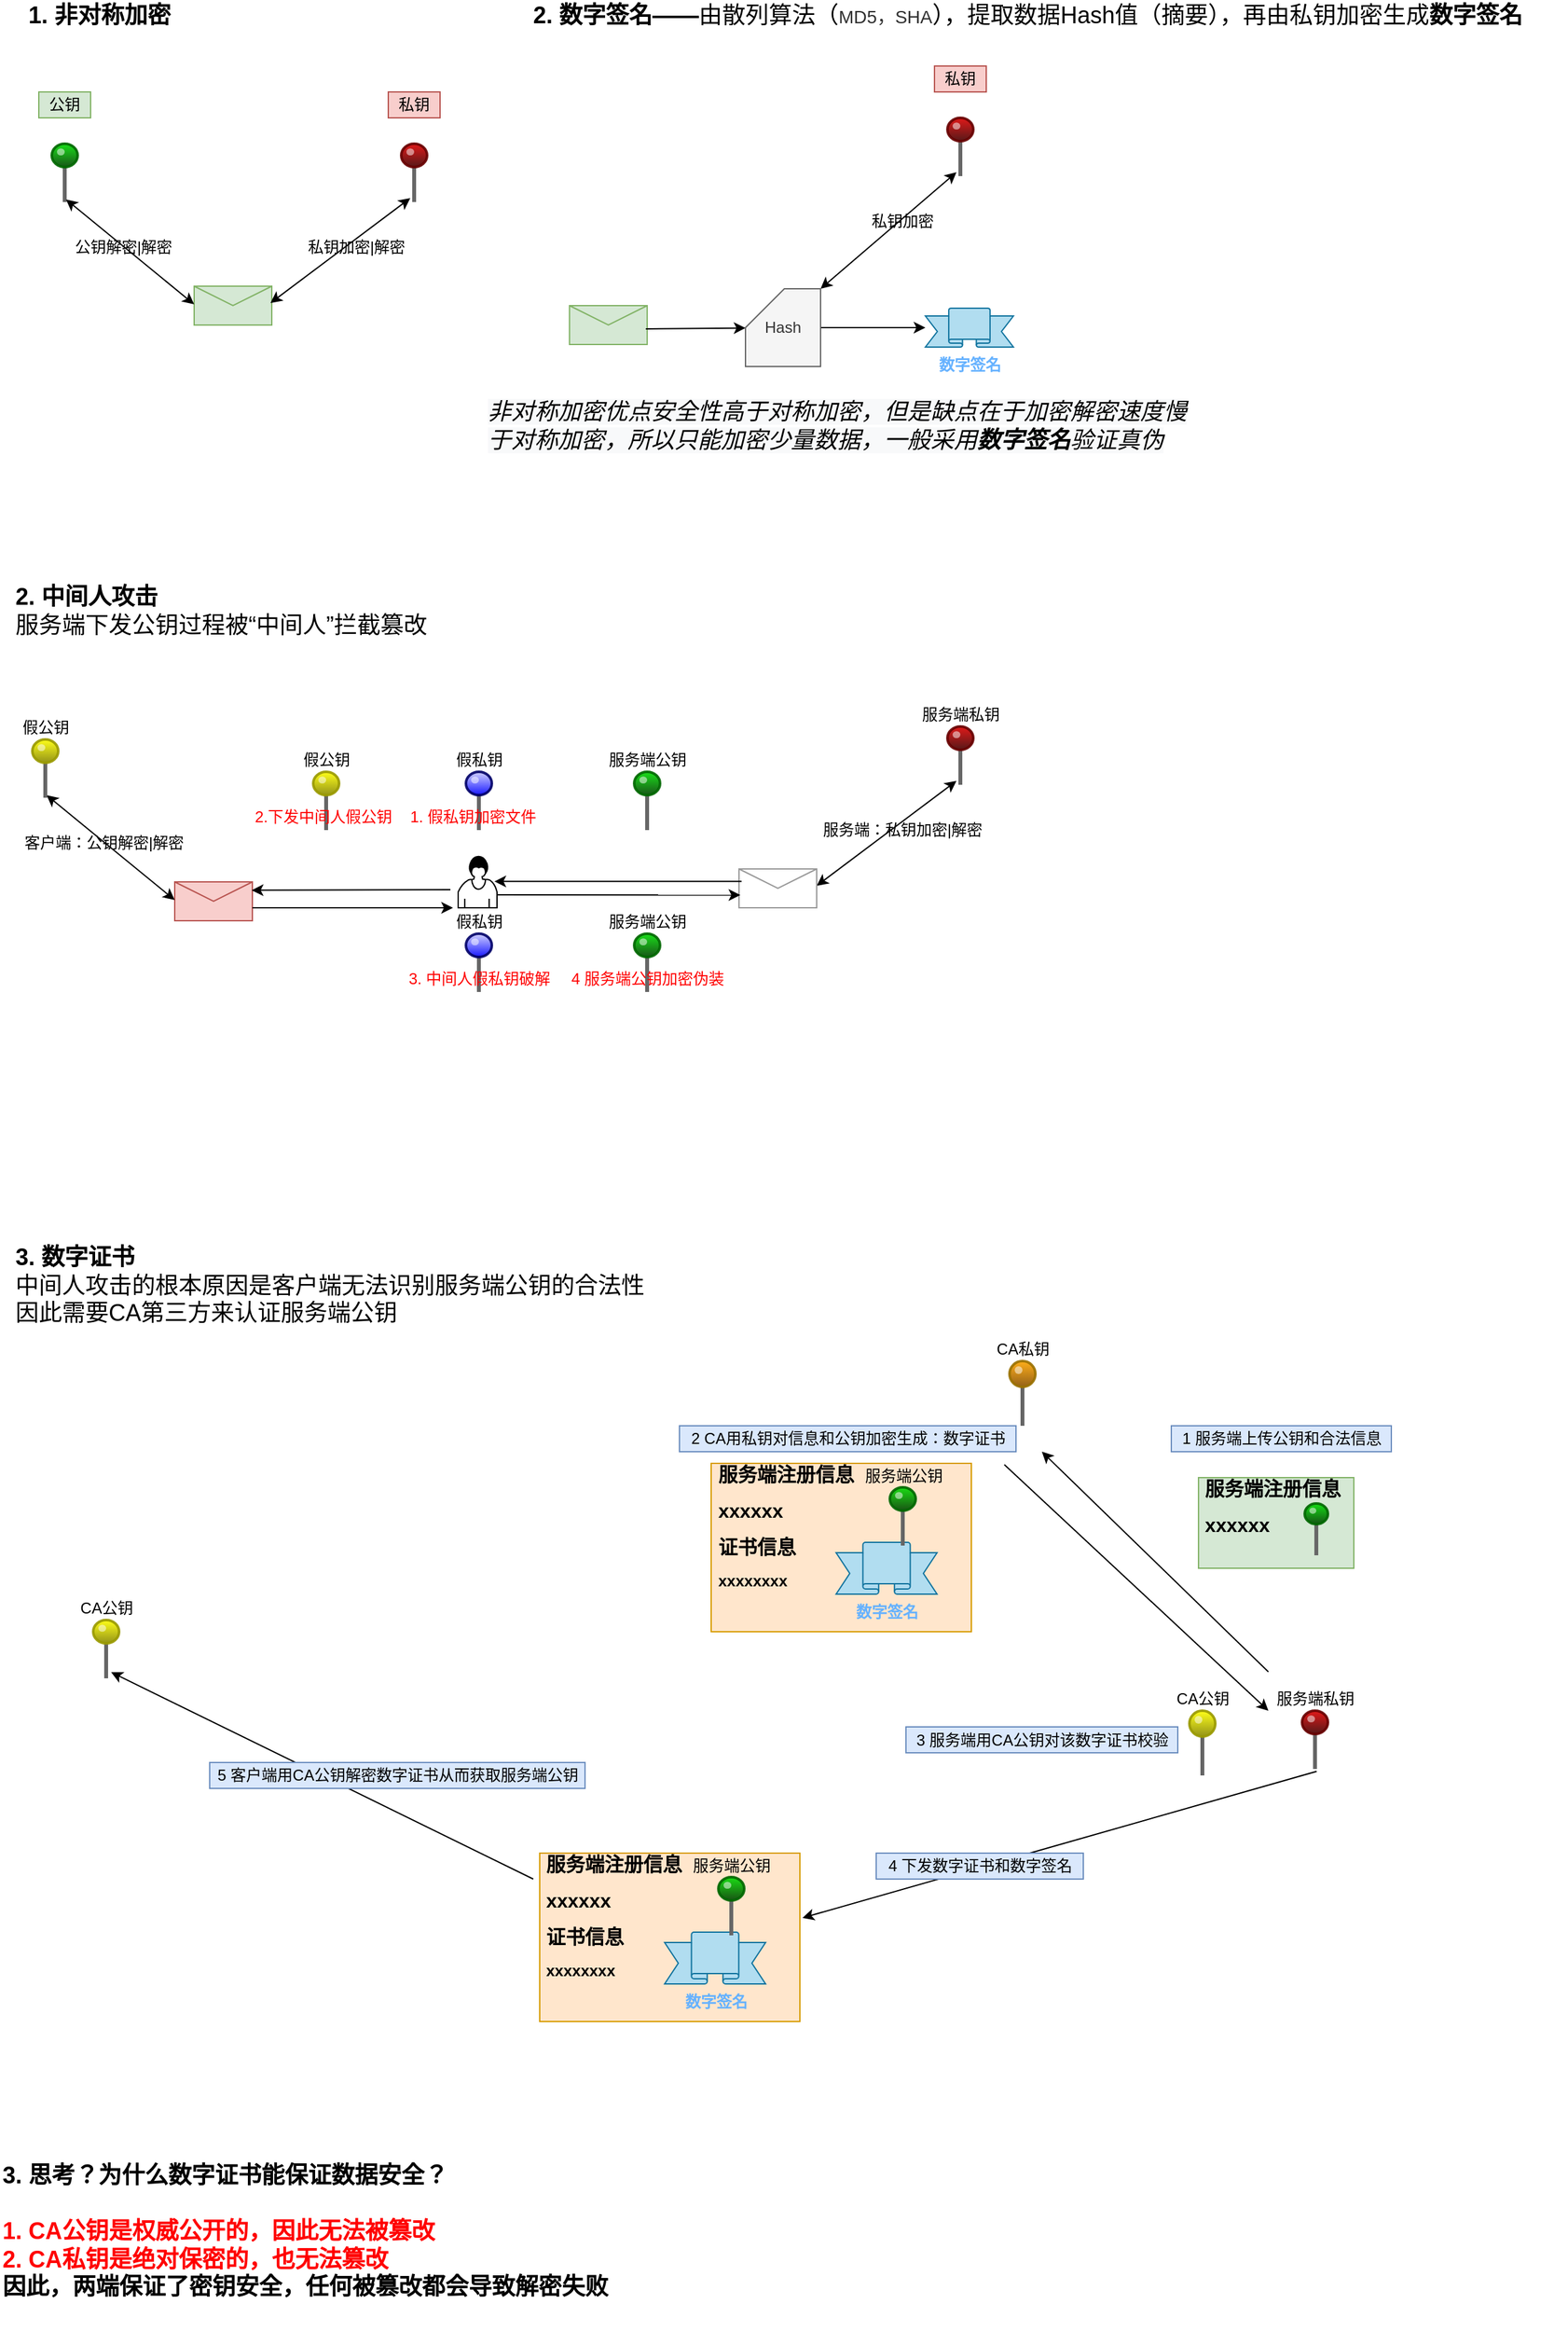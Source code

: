 <mxfile version="13.7.3" type="device"><diagram id="tjrJWeAf7QODxtK3OCbQ" name="第 1 页"><mxGraphModel dx="1463" dy="846" grid="1" gridSize="10" guides="1" tooltips="1" connect="1" arrows="1" fold="1" page="1" pageScale="1" pageWidth="827" pageHeight="1169" math="0" shadow="0"><root><mxCell id="0"/><mxCell id="1" parent="0"/><mxCell id="gBR2yEmWyosJ4pIb-nxr-42" value="&lt;h1 style=&quot;font-size: 15px&quot;&gt;服务端注册信息&lt;/h1&gt;&lt;h1 style=&quot;font-size: 15px&quot;&gt;xxxxxx&lt;/h1&gt;&lt;div&gt;&lt;h1 style=&quot;font-size: 15px&quot;&gt;证书信息&lt;/h1&gt;&lt;/div&gt;&lt;div&gt;&lt;b&gt;xxxxxxxx&lt;/b&gt;&lt;/div&gt;&lt;div&gt;&lt;br&gt;&lt;/div&gt;&lt;div&gt;&lt;br&gt;&lt;/div&gt;&lt;div&gt;&lt;br&gt;&lt;/div&gt;&lt;div&gt;&lt;br&gt;&lt;/div&gt;" style="text;html=1;strokeColor=#d79b00;fillColor=#ffe6cc;spacing=5;spacingTop=-20;whiteSpace=wrap;overflow=hidden;rounded=0;" parent="1" vertex="1"><mxGeometry x="599.5" y="1169" width="201" height="130" as="geometry"/></mxCell><mxCell id="gBR2yEmWyosJ4pIb-nxr-38" value="&lt;h1 style=&quot;font-size: 15px&quot;&gt;服务端注册信息&lt;/h1&gt;&lt;h1 style=&quot;font-size: 15px&quot;&gt;xxxxxx&lt;/h1&gt;&lt;div&gt;&lt;br&gt;&lt;/div&gt;&lt;div&gt;&lt;br&gt;&lt;/div&gt;" style="text;html=1;spacing=5;spacingTop=-20;whiteSpace=wrap;overflow=hidden;rounded=0;fillColor=#d5e8d4;strokeColor=#82b366;" parent="1" vertex="1"><mxGeometry x="976.02" y="1180" width="120" height="70" as="geometry"/></mxCell><mxCell id="VWwLl7glzCNHKehVYMM2-2" value="" style="verticalLabelPosition=top;shadow=0;dashed=0;align=center;html=1;verticalAlign=bottom;strokeWidth=1;shape=mxgraph.mockup.misc.pin;fillColor2=#dd0000;fillColor3=#440000;strokeColor=#660000;" parent="1" vertex="1"><mxGeometry x="360" y="150" width="20" height="45" as="geometry"/></mxCell><mxCell id="VWwLl7glzCNHKehVYMM2-3" value="" style="verticalLabelPosition=top;shadow=0;dashed=0;align=center;html=1;verticalAlign=bottom;strokeWidth=1;shape=mxgraph.mockup.misc.pin;fillColor2=#00dd00;fillColor3=#004400;strokeColor=#006600;" parent="1" vertex="1"><mxGeometry x="90" y="150" width="20" height="45" as="geometry"/></mxCell><mxCell id="VWwLl7glzCNHKehVYMM2-4" value="公钥" style="text;html=1;strokeColor=#82b366;fillColor=#d5e8d4;align=center;verticalAlign=middle;whiteSpace=wrap;rounded=0;" parent="1" vertex="1"><mxGeometry x="80" y="110" width="40" height="20" as="geometry"/></mxCell><mxCell id="VWwLl7glzCNHKehVYMM2-5" value="私钥" style="text;html=1;strokeColor=#b85450;fillColor=#f8cecc;align=center;verticalAlign=middle;whiteSpace=wrap;rounded=0;" parent="1" vertex="1"><mxGeometry x="350" y="110" width="40" height="20" as="geometry"/></mxCell><mxCell id="irkyB8Pysv4jwVvu3Uub-1" value="" style="verticalLabelPosition=bottom;shadow=0;dashed=0;align=center;html=1;verticalAlign=top;strokeWidth=1;shape=mxgraph.mockup.misc.mail2;strokeColor=#82b366;fillColor=#d5e8d4;" parent="1" vertex="1"><mxGeometry x="200" y="260" width="60" height="30" as="geometry"/></mxCell><mxCell id="irkyB8Pysv4jwVvu3Uub-2" value="" style="endArrow=classic;startArrow=classic;html=1;exitX=0.55;exitY=0.956;exitDx=0;exitDy=0;exitPerimeter=0;entryX=0;entryY=0.467;entryDx=0;entryDy=0;entryPerimeter=0;" parent="1" source="VWwLl7glzCNHKehVYMM2-3" target="irkyB8Pysv4jwVvu3Uub-1" edge="1"><mxGeometry width="50" height="50" relative="1" as="geometry"><mxPoint x="370" y="520" as="sourcePoint"/><mxPoint x="200" y="280" as="targetPoint"/></mxGeometry></mxCell><mxCell id="irkyB8Pysv4jwVvu3Uub-4" value="" style="endArrow=classic;startArrow=classic;html=1;exitX=0.35;exitY=0.933;exitDx=0;exitDy=0;exitPerimeter=0;entryX=0.983;entryY=0.433;entryDx=0;entryDy=0;entryPerimeter=0;" parent="1" source="VWwLl7glzCNHKehVYMM2-2" target="irkyB8Pysv4jwVvu3Uub-1" edge="1"><mxGeometry width="50" height="50" relative="1" as="geometry"><mxPoint x="344" y="220.0" as="sourcePoint"/><mxPoint x="443" y="306.98" as="targetPoint"/></mxGeometry></mxCell><mxCell id="irkyB8Pysv4jwVvu3Uub-5" value="私钥加密|解密" style="text;html=1;align=center;verticalAlign=middle;resizable=0;points=[];autosize=1;" parent="1" vertex="1"><mxGeometry x="280" y="220" width="90" height="20" as="geometry"/></mxCell><mxCell id="irkyB8Pysv4jwVvu3Uub-6" value="公钥解密|解密" style="text;html=1;align=center;verticalAlign=middle;resizable=0;points=[];autosize=1;" parent="1" vertex="1"><mxGeometry x="100" y="220" width="90" height="20" as="geometry"/></mxCell><mxCell id="irkyB8Pysv4jwVvu3Uub-7" value="&lt;b&gt;1. 非对称加密&lt;/b&gt;" style="text;html=1;strokeColor=none;fillColor=none;align=left;verticalAlign=middle;whiteSpace=wrap;rounded=0;fontSize=18;fontStyle=0;labelBorderColor=none;labelBackgroundColor=none;" parent="1" vertex="1"><mxGeometry x="70" y="40" width="120" height="21" as="geometry"/></mxCell><mxCell id="irkyB8Pysv4jwVvu3Uub-9" value="服务端私钥" style="verticalLabelPosition=top;shadow=0;dashed=0;align=center;html=1;verticalAlign=bottom;strokeWidth=1;shape=mxgraph.mockup.misc.pin;fillColor2=#dd0000;fillColor3=#440000;strokeColor=#660000;" parent="1" vertex="1"><mxGeometry x="782.02" y="600" width="20" height="45" as="geometry"/></mxCell><mxCell id="irkyB8Pysv4jwVvu3Uub-13" value="" style="verticalLabelPosition=bottom;shadow=0;dashed=0;align=center;html=1;verticalAlign=top;strokeWidth=1;shape=mxgraph.mockup.misc.mail2;strokeColor=#b85450;fillColor=#f8cecc;" parent="1" vertex="1"><mxGeometry x="185" y="720" width="60" height="30" as="geometry"/></mxCell><mxCell id="irkyB8Pysv4jwVvu3Uub-14" value="" style="endArrow=classic;startArrow=classic;html=1;exitX=0.55;exitY=0.956;exitDx=0;exitDy=0;exitPerimeter=0;entryX=0;entryY=0.467;entryDx=0;entryDy=0;entryPerimeter=0;" parent="1" target="irkyB8Pysv4jwVvu3Uub-13" edge="1"><mxGeometry width="50" height="50" relative="1" as="geometry"><mxPoint x="86" y="653.02" as="sourcePoint"/><mxPoint x="185" y="740" as="targetPoint"/></mxGeometry></mxCell><mxCell id="irkyB8Pysv4jwVvu3Uub-15" value="" style="endArrow=classic;startArrow=classic;html=1;exitX=0.35;exitY=0.933;exitDx=0;exitDy=0;exitPerimeter=0;entryX=0.983;entryY=0.433;entryDx=0;entryDy=0;entryPerimeter=0;" parent="1" source="irkyB8Pysv4jwVvu3Uub-9" edge="1"><mxGeometry width="50" height="50" relative="1" as="geometry"><mxPoint x="766.02" y="670" as="sourcePoint"/><mxPoint x="681" y="722.99" as="targetPoint"/></mxGeometry></mxCell><mxCell id="irkyB8Pysv4jwVvu3Uub-16" value="服务端：私钥加密|解密" style="text;html=1;align=center;verticalAlign=middle;resizable=0;points=[];autosize=1;" parent="1" vertex="1"><mxGeometry x="677.02" y="670" width="140" height="20" as="geometry"/></mxCell><mxCell id="irkyB8Pysv4jwVvu3Uub-17" value="客户端：公钥解密|解密" style="text;html=1;align=center;verticalAlign=middle;resizable=0;points=[];autosize=1;" parent="1" vertex="1"><mxGeometry x="60" y="680" width="140" height="20" as="geometry"/></mxCell><mxCell id="irkyB8Pysv4jwVvu3Uub-18" value="&lt;b&gt;2. 中间人攻击&lt;/b&gt;&lt;br&gt;服务端下发公钥过程被“中间人”拦截篡改" style="text;html=1;strokeColor=none;fillColor=none;align=left;verticalAlign=middle;whiteSpace=wrap;rounded=0;fontSize=18;fontStyle=0;labelBorderColor=none;labelBackgroundColor=none;" parent="1" vertex="1"><mxGeometry x="60" y="490" width="380" height="42" as="geometry"/></mxCell><mxCell id="irkyB8Pysv4jwVvu3Uub-21" value="" style="shape=mxgraph.bpmn.user_task;html=1;outlineConnect=0;" parent="1" vertex="1"><mxGeometry x="404" y="700" width="30" height="40" as="geometry"/></mxCell><mxCell id="irkyB8Pysv4jwVvu3Uub-22" value="" style="verticalLabelPosition=bottom;shadow=0;dashed=0;align=center;html=1;verticalAlign=top;strokeWidth=1;shape=mxgraph.mockup.misc.mail2;strokeColor=#999999;" parent="1" vertex="1"><mxGeometry x="621" y="710" width="60" height="30" as="geometry"/></mxCell><mxCell id="irkyB8Pysv4jwVvu3Uub-27" value="" style="endArrow=classic;html=1;exitX=0.033;exitY=0.322;exitDx=0;exitDy=0;exitPerimeter=0;" parent="1" source="irkyB8Pysv4jwVvu3Uub-22" edge="1"><mxGeometry width="50" height="50" relative="1" as="geometry"><mxPoint x="580" y="719.66" as="sourcePoint"/><mxPoint x="432" y="719.66" as="targetPoint"/></mxGeometry></mxCell><mxCell id="irkyB8Pysv4jwVvu3Uub-28" value="" style="endArrow=classic;html=1;entryX=0.991;entryY=0.215;entryDx=0;entryDy=0;entryPerimeter=0;" parent="1" target="irkyB8Pysv4jwVvu3Uub-13" edge="1"><mxGeometry width="50" height="50" relative="1" as="geometry"><mxPoint x="398" y="726" as="sourcePoint"/><mxPoint x="250" y="719.66" as="targetPoint"/></mxGeometry></mxCell><mxCell id="irkyB8Pysv4jwVvu3Uub-29" value="" style="endArrow=classic;html=1;" parent="1" edge="1"><mxGeometry width="50" height="50" relative="1" as="geometry"><mxPoint x="245" y="740" as="sourcePoint"/><mxPoint x="400" y="740" as="targetPoint"/></mxGeometry></mxCell><mxCell id="irkyB8Pysv4jwVvu3Uub-30" value="" style="endArrow=classic;html=1;entryX=0.017;entryY=0.671;entryDx=0;entryDy=0;entryPerimeter=0;" parent="1" target="irkyB8Pysv4jwVvu3Uub-22" edge="1"><mxGeometry width="50" height="50" relative="1" as="geometry"><mxPoint x="434" y="730" as="sourcePoint"/><mxPoint x="582" y="730" as="targetPoint"/></mxGeometry></mxCell><mxCell id="irkyB8Pysv4jwVvu3Uub-44" value="服务端公钥" style="verticalLabelPosition=top;shadow=0;dashed=0;align=center;html=1;verticalAlign=bottom;strokeWidth=1;shape=mxgraph.mockup.misc.pin;fillColor2=#00dd00;fillColor3=#004400;strokeColor=#006600;" parent="1" vertex="1"><mxGeometry x="540" y="635" width="20" height="45" as="geometry"/></mxCell><mxCell id="irkyB8Pysv4jwVvu3Uub-45" value="假公钥" style="verticalLabelPosition=top;shadow=0;dashed=0;align=center;html=1;verticalAlign=bottom;strokeWidth=1;shape=mxgraph.mockup.misc.pin;fillColor2=#ffff00;fillColor3=#888800;strokeColor=#999900;" parent="1" vertex="1"><mxGeometry x="292" y="635" width="20" height="45" as="geometry"/></mxCell><mxCell id="irkyB8Pysv4jwVvu3Uub-46" value="假公钥" style="verticalLabelPosition=top;shadow=0;dashed=0;align=center;html=1;verticalAlign=bottom;strokeWidth=1;shape=mxgraph.mockup.misc.pin;fillColor2=#ffff00;fillColor3=#888800;strokeColor=#999900;" parent="1" vertex="1"><mxGeometry x="75" y="610" width="20" height="45" as="geometry"/></mxCell><mxCell id="irkyB8Pysv4jwVvu3Uub-47" value="假私钥" style="verticalLabelPosition=top;shadow=0;dashed=0;align=center;html=1;verticalAlign=bottom;strokeWidth=1;shape=mxgraph.mockup.misc.pin;fillColor2=#ccccff;fillColor3=#0000ff;strokeColor=#000066;" parent="1" vertex="1"><mxGeometry x="410" y="760" width="20" height="45" as="geometry"/></mxCell><mxCell id="irkyB8Pysv4jwVvu3Uub-36" value="&lt;font color=&quot;#ff0000&quot;&gt;3. 中间人假私钥破解&lt;/font&gt;" style="text;html=1;align=center;verticalAlign=middle;resizable=0;points=[];autosize=1;" parent="1" vertex="1"><mxGeometry x="355" y="785" width="130" height="20" as="geometry"/></mxCell><mxCell id="irkyB8Pysv4jwVvu3Uub-52" value="假私钥" style="verticalLabelPosition=top;shadow=0;dashed=0;align=center;html=1;verticalAlign=bottom;strokeWidth=1;shape=mxgraph.mockup.misc.pin;fillColor2=#ccccff;fillColor3=#0000ff;strokeColor=#000066;" parent="1" vertex="1"><mxGeometry x="410" y="635" width="20" height="45" as="geometry"/></mxCell><mxCell id="irkyB8Pysv4jwVvu3Uub-54" value="&lt;font color=&quot;#ff0000&quot;&gt;1. 假私钥加密文件&lt;/font&gt;" style="text;html=1;align=left;verticalAlign=middle;resizable=0;points=[];autosize=1;" parent="1" vertex="1"><mxGeometry x="365" y="660" width="110" height="20" as="geometry"/></mxCell><mxCell id="irkyB8Pysv4jwVvu3Uub-32" value="&lt;font color=&quot;#ff0000&quot;&gt;2.下发中间人假公钥&lt;/font&gt;" style="text;html=1;align=left;verticalAlign=middle;resizable=0;points=[];autosize=1;" parent="1" vertex="1"><mxGeometry x="245" y="660" width="120" height="20" as="geometry"/></mxCell><mxCell id="gBR2yEmWyosJ4pIb-nxr-1" value="&lt;b&gt;3. 数字证书&lt;/b&gt;&lt;br&gt;中间人攻击的根本原因是客户端无法识别服务端公钥的合法性&lt;br&gt;因此需要CA第三方来认证服务端公钥" style="text;html=1;strokeColor=none;fillColor=none;align=left;verticalAlign=middle;whiteSpace=wrap;rounded=0;fontSize=18;fontStyle=0;labelBorderColor=none;labelBackgroundColor=none;" parent="1" vertex="1"><mxGeometry x="60" y="990" width="500" height="84" as="geometry"/></mxCell><mxCell id="gBR2yEmWyosJ4pIb-nxr-3" value="服务端私钥" style="verticalLabelPosition=top;shadow=0;dashed=0;align=center;html=1;verticalAlign=bottom;strokeWidth=1;shape=mxgraph.mockup.misc.pin;fillColor2=#dd0000;fillColor3=#440000;strokeColor=#660000;" parent="1" vertex="1"><mxGeometry x="1056.02" y="1360" width="20" height="45" as="geometry"/></mxCell><mxCell id="gBR2yEmWyosJ4pIb-nxr-20" value="" style="verticalLabelPosition=top;shadow=0;dashed=0;align=center;html=1;verticalAlign=bottom;strokeWidth=1;shape=mxgraph.mockup.misc.pin;fillColor2=#00dd00;fillColor3=#004400;strokeColor=#006600;" parent="1" vertex="1"><mxGeometry x="1058.06" y="1200" width="17.96" height="40" as="geometry"/></mxCell><mxCell id="gBR2yEmWyosJ4pIb-nxr-22" value="CA公钥" style="verticalLabelPosition=top;shadow=0;dashed=0;align=center;html=1;verticalAlign=bottom;strokeWidth=1;shape=mxgraph.mockup.misc.pin;fillColor2=#ffff00;fillColor3=#888800;strokeColor=#999900;" parent="1" vertex="1"><mxGeometry x="122.02" y="1290" width="20" height="45" as="geometry"/></mxCell><mxCell id="gBR2yEmWyosJ4pIb-nxr-32" value="CA私钥" style="verticalLabelPosition=top;shadow=0;dashed=0;align=center;html=1;verticalAlign=bottom;strokeWidth=1;shape=mxgraph.mockup.misc.pin;fillColor2=#ffa500;fillColor3=#885000;strokeColor=#997000;" parent="1" vertex="1"><mxGeometry x="830" y="1090" width="20" height="50" as="geometry"/></mxCell><mxCell id="gBR2yEmWyosJ4pIb-nxr-36" value="" style="endArrow=classic;html=1;" parent="1" edge="1"><mxGeometry width="50" height="50" relative="1" as="geometry"><mxPoint x="1030" y="1330" as="sourcePoint"/><mxPoint x="855" y="1160" as="targetPoint"/></mxGeometry></mxCell><mxCell id="gBR2yEmWyosJ4pIb-nxr-37" value="1 服务端上传公钥和合法信息" style="text;html=1;align=center;verticalAlign=middle;resizable=0;points=[];autosize=1;fillColor=#dae8fc;strokeColor=#6c8ebf;" parent="1" vertex="1"><mxGeometry x="955" y="1140" width="170" height="20" as="geometry"/></mxCell><mxCell id="gBR2yEmWyosJ4pIb-nxr-39" value="" style="endArrow=classic;html=1;" parent="1" edge="1"><mxGeometry width="50" height="50" relative="1" as="geometry"><mxPoint x="826" y="1170" as="sourcePoint"/><mxPoint x="1030" y="1360" as="targetPoint"/></mxGeometry></mxCell><mxCell id="gBR2yEmWyosJ4pIb-nxr-41" value="2 CA用私钥对信息和公钥加密生成：数字证书" style="text;html=1;align=center;verticalAlign=middle;resizable=0;points=[];autosize=1;fillColor=#dae8fc;strokeColor=#6c8ebf;" parent="1" vertex="1"><mxGeometry x="575" y="1140" width="260" height="20" as="geometry"/></mxCell><mxCell id="gBR2yEmWyosJ4pIb-nxr-52" value="服务端公钥" style="verticalLabelPosition=top;shadow=0;dashed=0;align=center;html=1;verticalAlign=bottom;strokeWidth=1;shape=mxgraph.mockup.misc.pin;fillColor2=#00dd00;fillColor3=#004400;strokeColor=#006600;" parent="1" vertex="1"><mxGeometry x="540" y="760" width="20" height="45" as="geometry"/></mxCell><mxCell id="gBR2yEmWyosJ4pIb-nxr-53" value="&lt;font color=&quot;#ff0000&quot;&gt;4 服务端公钥加密伪装&lt;/font&gt;" style="text;html=1;align=center;verticalAlign=middle;resizable=0;points=[];autosize=1;" parent="1" vertex="1"><mxGeometry x="485" y="785" width="130" height="20" as="geometry"/></mxCell><mxCell id="gBR2yEmWyosJ4pIb-nxr-57" value="" style="endArrow=classic;html=1;exitX=0.563;exitY=1.041;exitDx=0;exitDy=0;exitPerimeter=0;" parent="1" source="gBR2yEmWyosJ4pIb-nxr-3" edge="1"><mxGeometry width="50" height="50" relative="1" as="geometry"><mxPoint x="750" y="1380" as="sourcePoint"/><mxPoint x="670" y="1520" as="targetPoint"/></mxGeometry></mxCell><mxCell id="gBR2yEmWyosJ4pIb-nxr-58" value="" style="endArrow=classic;html=1;entryX=0.692;entryY=0.895;entryDx=0;entryDy=0;entryPerimeter=0;" parent="1" target="gBR2yEmWyosJ4pIb-nxr-22" edge="1"><mxGeometry width="50" height="50" relative="1" as="geometry"><mxPoint x="462.02" y="1490" as="sourcePoint"/><mxPoint x="367.02" y="1327.5" as="targetPoint"/></mxGeometry></mxCell><mxCell id="gBR2yEmWyosJ4pIb-nxr-73" value="3 服务端用CA公钥对该数字证书校验" style="text;html=1;align=center;verticalAlign=middle;resizable=0;points=[];autosize=1;fillColor=#dae8fc;strokeColor=#6c8ebf;" parent="1" vertex="1"><mxGeometry x="750" y="1372.5" width="210" height="20" as="geometry"/></mxCell><mxCell id="gBR2yEmWyosJ4pIb-nxr-74" value="4 下发数字证书和数字签名" style="text;html=1;align=center;verticalAlign=middle;resizable=0;points=[];autosize=1;fillColor=#dae8fc;strokeColor=#6c8ebf;" parent="1" vertex="1"><mxGeometry x="727" y="1470" width="160" height="20" as="geometry"/></mxCell><mxCell id="gBR2yEmWyosJ4pIb-nxr-75" value="CA公钥" style="verticalLabelPosition=top;shadow=0;dashed=0;align=center;html=1;verticalAlign=bottom;strokeWidth=1;shape=mxgraph.mockup.misc.pin;fillColor2=#ffff00;fillColor3=#888800;strokeColor=#999900;" parent="1" vertex="1"><mxGeometry x="969" y="1360" width="20" height="50" as="geometry"/></mxCell><mxCell id="2-UDAg3wWy69d9mB4e7f-1" value="&lt;b&gt;2. 数字签名——&lt;/b&gt;由散列算法（&lt;span style=&quot;color: rgb(48 , 48 , 48) ; font-family: &amp;#34;verdana&amp;#34; , &amp;#34;helvetica&amp;#34; , &amp;#34;arial&amp;#34; ; background-color: rgb(255 , 255 , 255)&quot;&gt;&lt;font style=&quot;font-size: 14px&quot;&gt;MD5，SHA&lt;/font&gt;&lt;/span&gt;），提取数据Hash值（摘要），再由私钥加密生成&lt;b&gt;数字签名&lt;/b&gt;" style="text;html=1;strokeColor=none;fillColor=none;align=left;verticalAlign=middle;whiteSpace=wrap;rounded=0;fontSize=18;fontStyle=0;labelBorderColor=none;labelBackgroundColor=none;" vertex="1" parent="1"><mxGeometry x="460" y="40" width="800" height="22" as="geometry"/></mxCell><mxCell id="2-UDAg3wWy69d9mB4e7f-2" value="" style="verticalLabelPosition=bottom;shadow=0;dashed=0;align=center;html=1;verticalAlign=top;strokeWidth=1;shape=mxgraph.mockup.misc.mail2;strokeColor=#82b366;fillColor=#d5e8d4;" vertex="1" parent="1"><mxGeometry x="490.04" y="275" width="60" height="30" as="geometry"/></mxCell><mxCell id="2-UDAg3wWy69d9mB4e7f-4" value="&lt;font color=&quot;#66b2ff&quot;&gt;&lt;b&gt;数字签名&lt;/b&gt;&lt;/font&gt;" style="verticalLabelPosition=bottom;verticalAlign=top;html=1;shape=mxgraph.basic.banner;fillColor=#b1ddf0;strokeColor=#10739e;rotation=0;" vertex="1" parent="1"><mxGeometry x="765" y="277" width="68" height="30" as="geometry"/></mxCell><mxCell id="2-UDAg3wWy69d9mB4e7f-5" value="" style="endArrow=classic;html=1;exitX=0.982;exitY=0.6;exitDx=0;exitDy=0;exitPerimeter=0;" edge="1" parent="1" source="2-UDAg3wWy69d9mB4e7f-2" target="2-UDAg3wWy69d9mB4e7f-15"><mxGeometry width="50" height="50" relative="1" as="geometry"><mxPoint x="585.04" y="330" as="sourcePoint"/><mxPoint x="615" y="310" as="targetPoint"/></mxGeometry></mxCell><mxCell id="2-UDAg3wWy69d9mB4e7f-6" value="" style="verticalLabelPosition=top;shadow=0;dashed=0;align=center;html=1;verticalAlign=bottom;strokeWidth=1;shape=mxgraph.mockup.misc.pin;fillColor2=#dd0000;fillColor3=#440000;strokeColor=#660000;" vertex="1" parent="1"><mxGeometry x="782.02" y="130" width="20" height="45" as="geometry"/></mxCell><mxCell id="2-UDAg3wWy69d9mB4e7f-9" value="私钥" style="text;html=1;strokeColor=#b85450;fillColor=#f8cecc;align=center;verticalAlign=middle;whiteSpace=wrap;rounded=0;" vertex="1" parent="1"><mxGeometry x="772.02" y="90" width="40" height="20" as="geometry"/></mxCell><mxCell id="2-UDAg3wWy69d9mB4e7f-12" value="" style="endArrow=classic;startArrow=classic;html=1;exitX=0.35;exitY=0.933;exitDx=0;exitDy=0;exitPerimeter=0;entryX=1;entryY=0;entryDx=0;entryDy=0;entryPerimeter=0;" edge="1" source="2-UDAg3wWy69d9mB4e7f-6" target="2-UDAg3wWy69d9mB4e7f-15" parent="1"><mxGeometry width="50" height="50" relative="1" as="geometry"><mxPoint x="766.02" y="200.0" as="sourcePoint"/><mxPoint x="684" y="250" as="targetPoint"/></mxGeometry></mxCell><mxCell id="2-UDAg3wWy69d9mB4e7f-13" value="私钥加密" style="text;html=1;align=center;verticalAlign=middle;resizable=0;points=[];autosize=1;" vertex="1" parent="1"><mxGeometry x="717.02" y="200" width="60" height="20" as="geometry"/></mxCell><mxCell id="2-UDAg3wWy69d9mB4e7f-16" style="edgeStyle=orthogonalEdgeStyle;rounded=0;orthogonalLoop=1;jettySize=auto;html=1;exitX=1;exitY=0.5;exitDx=0;exitDy=0;exitPerimeter=0;" edge="1" parent="1" source="2-UDAg3wWy69d9mB4e7f-15" target="2-UDAg3wWy69d9mB4e7f-4"><mxGeometry relative="1" as="geometry"/></mxCell><mxCell id="2-UDAg3wWy69d9mB4e7f-15" value="Hash" style="shape=card;whiteSpace=wrap;html=1;fillColor=#f5f5f5;strokeColor=#666666;fontColor=#333333;" vertex="1" parent="1"><mxGeometry x="626" y="262" width="58" height="60" as="geometry"/></mxCell><mxCell id="2-UDAg3wWy69d9mB4e7f-19" value="&lt;i style=&quot;color: rgb(0, 0, 0); font-family: helvetica; font-size: 18px; font-weight: 400; letter-spacing: normal; text-align: left; text-indent: 0px; text-transform: none; word-spacing: 0px; background-color: rgb(248, 249, 250);&quot;&gt;非对称加密优点安全性高于对称加密，但是缺点在于加密解密速度慢于对称加密，所以只能加密少量数据，一般采用&lt;b&gt;数字签名&lt;/b&gt;验证真伪&lt;/i&gt;" style="text;whiteSpace=wrap;html=1;" vertex="1" parent="1"><mxGeometry x="425" y="340" width="550" height="60" as="geometry"/></mxCell><mxCell id="gBR2yEmWyosJ4pIb-nxr-63" value="&lt;font color=&quot;#66b2ff&quot;&gt;&lt;b&gt;数字签名&lt;/b&gt;&lt;/font&gt;" style="verticalLabelPosition=bottom;verticalAlign=top;html=1;shape=mxgraph.basic.banner;fillColor=#b1ddf0;strokeColor=#10739e;rotation=0;" parent="1" vertex="1"><mxGeometry x="696" y="1230" width="78" height="40" as="geometry"/></mxCell><mxCell id="gBR2yEmWyosJ4pIb-nxr-40" value="服务端公钥" style="verticalLabelPosition=top;shadow=0;dashed=0;align=center;html=1;verticalAlign=bottom;strokeWidth=1;shape=mxgraph.mockup.misc.pin;fillColor2=#00dd00;fillColor3=#004400;strokeColor=#006600;" parent="1" vertex="1"><mxGeometry x="737.52" y="1187.5" width="20" height="45" as="geometry"/></mxCell><mxCell id="2-UDAg3wWy69d9mB4e7f-22" value="&lt;h1 style=&quot;font-size: 15px&quot;&gt;服务端注册信息&lt;/h1&gt;&lt;h1 style=&quot;font-size: 15px&quot;&gt;xxxxxx&lt;/h1&gt;&lt;div&gt;&lt;h1 style=&quot;font-size: 15px&quot;&gt;证书信息&lt;/h1&gt;&lt;/div&gt;&lt;div&gt;&lt;b&gt;xxxxxxxx&lt;/b&gt;&lt;/div&gt;&lt;div&gt;&lt;br&gt;&lt;/div&gt;&lt;div&gt;&lt;br&gt;&lt;/div&gt;&lt;div&gt;&lt;br&gt;&lt;/div&gt;&lt;div&gt;&lt;br&gt;&lt;/div&gt;" style="text;html=1;strokeColor=#d79b00;fillColor=#ffe6cc;spacing=5;spacingTop=-20;whiteSpace=wrap;overflow=hidden;rounded=0;" vertex="1" parent="1"><mxGeometry x="467.02" y="1470" width="201" height="130" as="geometry"/></mxCell><mxCell id="2-UDAg3wWy69d9mB4e7f-23" value="&lt;font color=&quot;#66b2ff&quot;&gt;&lt;b&gt;数字签名&lt;/b&gt;&lt;/font&gt;" style="verticalLabelPosition=bottom;verticalAlign=top;html=1;shape=mxgraph.basic.banner;fillColor=#b1ddf0;strokeColor=#10739e;rotation=0;" vertex="1" parent="1"><mxGeometry x="563.52" y="1531" width="78" height="40" as="geometry"/></mxCell><mxCell id="2-UDAg3wWy69d9mB4e7f-24" value="服务端公钥" style="verticalLabelPosition=top;shadow=0;dashed=0;align=center;html=1;verticalAlign=bottom;strokeWidth=1;shape=mxgraph.mockup.misc.pin;fillColor2=#00dd00;fillColor3=#004400;strokeColor=#006600;" vertex="1" parent="1"><mxGeometry x="605.04" y="1488.5" width="20" height="45" as="geometry"/></mxCell><mxCell id="gBR2yEmWyosJ4pIb-nxr-10" value="5 客户端用CA公钥解密数字证书从而获取服务端公钥" style="text;html=1;align=center;verticalAlign=middle;resizable=0;points=[];autosize=1;fillColor=#dae8fc;strokeColor=#6c8ebf;" parent="1" vertex="1"><mxGeometry x="212.02" y="1400" width="290" height="20" as="geometry"/></mxCell><mxCell id="2-UDAg3wWy69d9mB4e7f-25" value="&lt;b&gt;3. 思考？为什么数字证书能保证数据安全？&lt;br&gt;&lt;br&gt;&lt;font color=&quot;#ff0000&quot;&gt;1. CA公钥是权威公开的，因此无法被篡改&lt;br&gt;2. CA私钥是绝对保密的，也无法篡改&lt;/font&gt;&lt;br&gt;因此，两端保证了密钥安全，任何被篡改都会导致解密失败&lt;br&gt;&lt;br&gt;&lt;/b&gt;" style="text;html=1;strokeColor=none;fillColor=none;align=left;verticalAlign=middle;whiteSpace=wrap;rounded=0;fontSize=18;fontStyle=0;labelBorderColor=none;labelBackgroundColor=none;" vertex="1" parent="1"><mxGeometry x="50.04" y="1731" width="689.96" height="84" as="geometry"/></mxCell></root></mxGraphModel></diagram></mxfile>